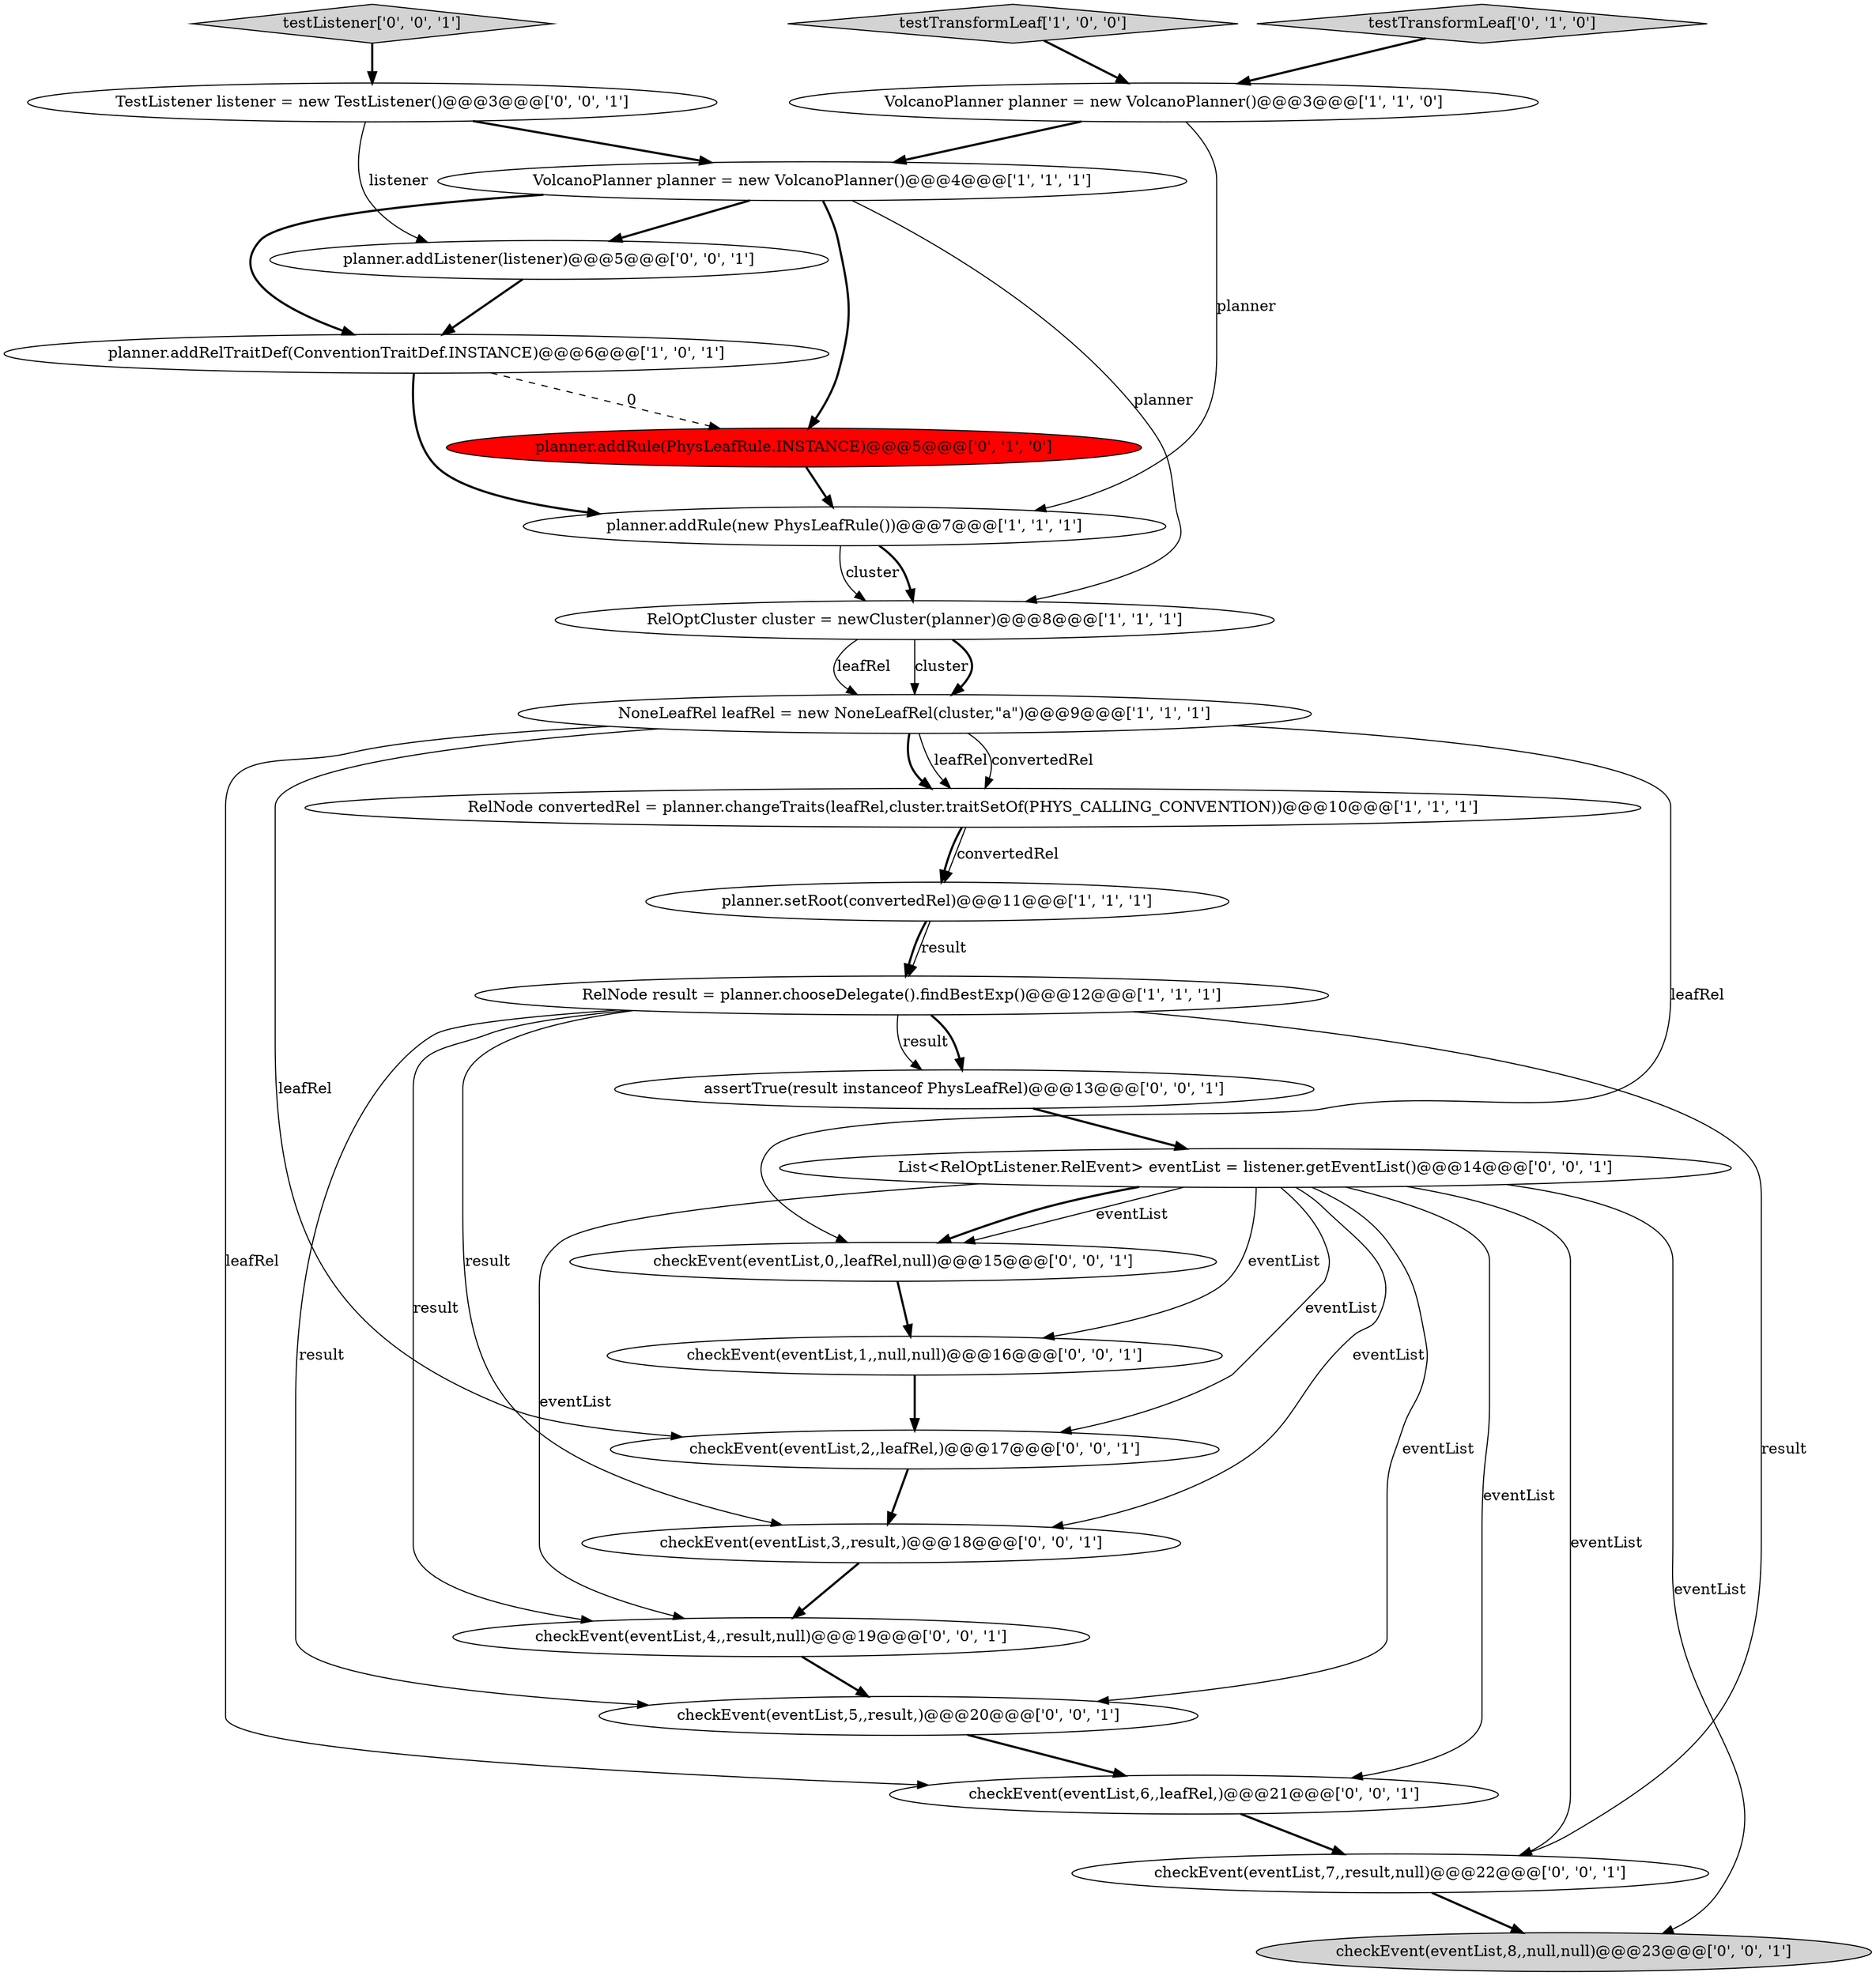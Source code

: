 digraph {
6 [style = filled, label = "VolcanoPlanner planner = new VolcanoPlanner()@@@4@@@['1', '1', '1']", fillcolor = white, shape = ellipse image = "AAA0AAABBB1BBB"];
22 [style = filled, label = "checkEvent(eventList,6,,leafRel,)@@@21@@@['0', '0', '1']", fillcolor = white, shape = ellipse image = "AAA0AAABBB3BBB"];
3 [style = filled, label = "planner.setRoot(convertedRel)@@@11@@@['1', '1', '1']", fillcolor = white, shape = ellipse image = "AAA0AAABBB1BBB"];
18 [style = filled, label = "assertTrue(result instanceof PhysLeafRel)@@@13@@@['0', '0', '1']", fillcolor = white, shape = ellipse image = "AAA0AAABBB3BBB"];
8 [style = filled, label = "RelNode convertedRel = planner.changeTraits(leafRel,cluster.traitSetOf(PHYS_CALLING_CONVENTION))@@@10@@@['1', '1', '1']", fillcolor = white, shape = ellipse image = "AAA0AAABBB1BBB"];
2 [style = filled, label = "RelOptCluster cluster = newCluster(planner)@@@8@@@['1', '1', '1']", fillcolor = white, shape = ellipse image = "AAA0AAABBB1BBB"];
4 [style = filled, label = "planner.addRule(new PhysLeafRule())@@@7@@@['1', '1', '1']", fillcolor = white, shape = ellipse image = "AAA0AAABBB1BBB"];
14 [style = filled, label = "checkEvent(eventList,8,,null,null)@@@23@@@['0', '0', '1']", fillcolor = lightgray, shape = ellipse image = "AAA0AAABBB3BBB"];
24 [style = filled, label = "TestListener listener = new TestListener()@@@3@@@['0', '0', '1']", fillcolor = white, shape = ellipse image = "AAA0AAABBB3BBB"];
0 [style = filled, label = "RelNode result = planner.chooseDelegate().findBestExp()@@@12@@@['1', '1', '1']", fillcolor = white, shape = ellipse image = "AAA0AAABBB1BBB"];
1 [style = filled, label = "VolcanoPlanner planner = new VolcanoPlanner()@@@3@@@['1', '1', '0']", fillcolor = white, shape = ellipse image = "AAA0AAABBB1BBB"];
10 [style = filled, label = "testTransformLeaf['0', '1', '0']", fillcolor = lightgray, shape = diamond image = "AAA0AAABBB2BBB"];
12 [style = filled, label = "planner.addListener(listener)@@@5@@@['0', '0', '1']", fillcolor = white, shape = ellipse image = "AAA0AAABBB3BBB"];
9 [style = filled, label = "testTransformLeaf['1', '0', '0']", fillcolor = lightgray, shape = diamond image = "AAA0AAABBB1BBB"];
16 [style = filled, label = "checkEvent(eventList,4,,result,null)@@@19@@@['0', '0', '1']", fillcolor = white, shape = ellipse image = "AAA0AAABBB3BBB"];
19 [style = filled, label = "checkEvent(eventList,0,,leafRel,null)@@@15@@@['0', '0', '1']", fillcolor = white, shape = ellipse image = "AAA0AAABBB3BBB"];
20 [style = filled, label = "testListener['0', '0', '1']", fillcolor = lightgray, shape = diamond image = "AAA0AAABBB3BBB"];
21 [style = filled, label = "checkEvent(eventList,2,,leafRel,)@@@17@@@['0', '0', '1']", fillcolor = white, shape = ellipse image = "AAA0AAABBB3BBB"];
11 [style = filled, label = "planner.addRule(PhysLeafRule.INSTANCE)@@@5@@@['0', '1', '0']", fillcolor = red, shape = ellipse image = "AAA1AAABBB2BBB"];
25 [style = filled, label = "List<RelOptListener.RelEvent> eventList = listener.getEventList()@@@14@@@['0', '0', '1']", fillcolor = white, shape = ellipse image = "AAA0AAABBB3BBB"];
15 [style = filled, label = "checkEvent(eventList,3,,result,)@@@18@@@['0', '0', '1']", fillcolor = white, shape = ellipse image = "AAA0AAABBB3BBB"];
13 [style = filled, label = "checkEvent(eventList,7,,result,null)@@@22@@@['0', '0', '1']", fillcolor = white, shape = ellipse image = "AAA0AAABBB3BBB"];
23 [style = filled, label = "checkEvent(eventList,5,,result,)@@@20@@@['0', '0', '1']", fillcolor = white, shape = ellipse image = "AAA0AAABBB3BBB"];
17 [style = filled, label = "checkEvent(eventList,1,,null,null)@@@16@@@['0', '0', '1']", fillcolor = white, shape = ellipse image = "AAA0AAABBB3BBB"];
7 [style = filled, label = "planner.addRelTraitDef(ConventionTraitDef.INSTANCE)@@@6@@@['1', '0', '1']", fillcolor = white, shape = ellipse image = "AAA0AAABBB1BBB"];
5 [style = filled, label = "NoneLeafRel leafRel = new NoneLeafRel(cluster,\"a\")@@@9@@@['1', '1', '1']", fillcolor = white, shape = ellipse image = "AAA0AAABBB1BBB"];
25->23 [style = solid, label="eventList"];
5->8 [style = bold, label=""];
5->8 [style = solid, label="leafRel"];
1->4 [style = solid, label="planner"];
25->19 [style = solid, label="eventList"];
0->15 [style = solid, label="result"];
0->13 [style = solid, label="result"];
21->15 [style = bold, label=""];
25->22 [style = solid, label="eventList"];
11->4 [style = bold, label=""];
8->3 [style = bold, label=""];
8->3 [style = solid, label="convertedRel"];
4->2 [style = solid, label="cluster"];
7->11 [style = dashed, label="0"];
4->2 [style = bold, label=""];
7->4 [style = bold, label=""];
19->17 [style = bold, label=""];
16->23 [style = bold, label=""];
0->18 [style = solid, label="result"];
15->16 [style = bold, label=""];
5->21 [style = solid, label="leafRel"];
25->13 [style = solid, label="eventList"];
12->7 [style = bold, label=""];
3->0 [style = bold, label=""];
25->17 [style = solid, label="eventList"];
1->6 [style = bold, label=""];
23->22 [style = bold, label=""];
2->5 [style = solid, label="leafRel"];
3->0 [style = solid, label="result"];
25->15 [style = solid, label="eventList"];
25->16 [style = solid, label="eventList"];
6->11 [style = bold, label=""];
5->22 [style = solid, label="leafRel"];
25->14 [style = solid, label="eventList"];
25->19 [style = bold, label=""];
18->25 [style = bold, label=""];
5->8 [style = solid, label="convertedRel"];
0->23 [style = solid, label="result"];
0->18 [style = bold, label=""];
0->16 [style = solid, label="result"];
25->21 [style = solid, label="eventList"];
6->2 [style = solid, label="planner"];
24->12 [style = solid, label="listener"];
5->19 [style = solid, label="leafRel"];
6->7 [style = bold, label=""];
9->1 [style = bold, label=""];
10->1 [style = bold, label=""];
24->6 [style = bold, label=""];
20->24 [style = bold, label=""];
2->5 [style = solid, label="cluster"];
17->21 [style = bold, label=""];
13->14 [style = bold, label=""];
22->13 [style = bold, label=""];
2->5 [style = bold, label=""];
6->12 [style = bold, label=""];
}
